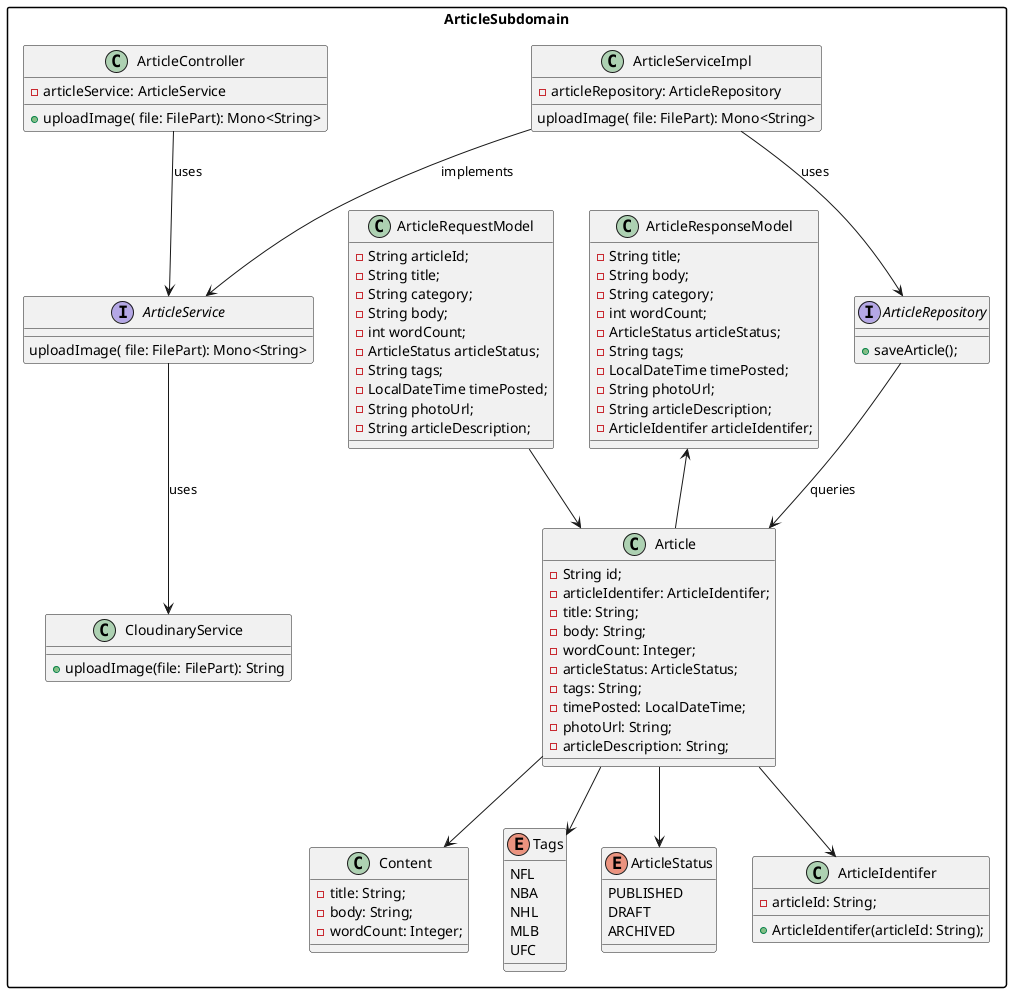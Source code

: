 @startuml editArticles
skinparam packageStyle rectangle

package "ArticleSubdomain" {

    class ArticleController {
        -articleService: ArticleService
       + uploadImage( file: FilePart): Mono<String>
    }

    class ArticleResponseModel {
        - String title;
        - String body;
        - String category;
        - int wordCount;
        - ArticleStatus articleStatus;
        - String tags;
        - LocalDateTime timePosted;
        - String photoUrl;
        - String articleDescription;
        - ArticleIdentifer articleIdentifer;
    }

    class ArticleRequestModel {
        - String articleId;
        - String title;
        - String category;
        - String body;
        - int wordCount;
        - ArticleStatus articleStatus;
        - String tags;
        - LocalDateTime timePosted;
        - String photoUrl;
        - String articleDescription;
    } 

    interface ArticleService {
    uploadImage( file: FilePart): Mono<String>

      }

    class ArticleServiceImpl {
        - articleRepository: ArticleRepository
        uploadImage( file: FilePart): Mono<String>
        }

    interface ArticleRepository {
        + saveArticle();
    }

    class Article {
        - String id;
        - articleIdentifer: ArticleIdentifer;
        - title: String;
        - body: String;
        - wordCount: Integer;
        - articleStatus: ArticleStatus;
        - tags: String;
        - timePosted: LocalDateTime;
        - photoUrl: String;
        - articleDescription: String;
    }

    class Content {
        - title: String;
        - body: String;
        - wordCount: Integer;
    }

    enum Tags {
        NFL
        NBA
        NHL
        MLB
        UFC
    }

    enum ArticleStatus {
        PUBLISHED
        DRAFT
        ARCHIVED
    }

    class ArticleIdentifer {
        - articleId: String;
        + ArticleIdentifer(articleId: String);
    }


  class CloudinaryService{
        + uploadImage(file: FilePart): String
        
    }

    ArticleService --> CloudinaryService : uses
    ArticleResponseModel <-- Article
    ArticleRequestModel --> Article
    ArticleController --> ArticleService : uses
    ArticleServiceImpl --> ArticleService : implements
    ArticleServiceImpl --> ArticleRepository : uses
    ArticleRepository --> Article : queries
    Article --> ArticleIdentifer
    Article --> Content
    Article --> ArticleStatus
    Article --> Tags

}

@enduml
